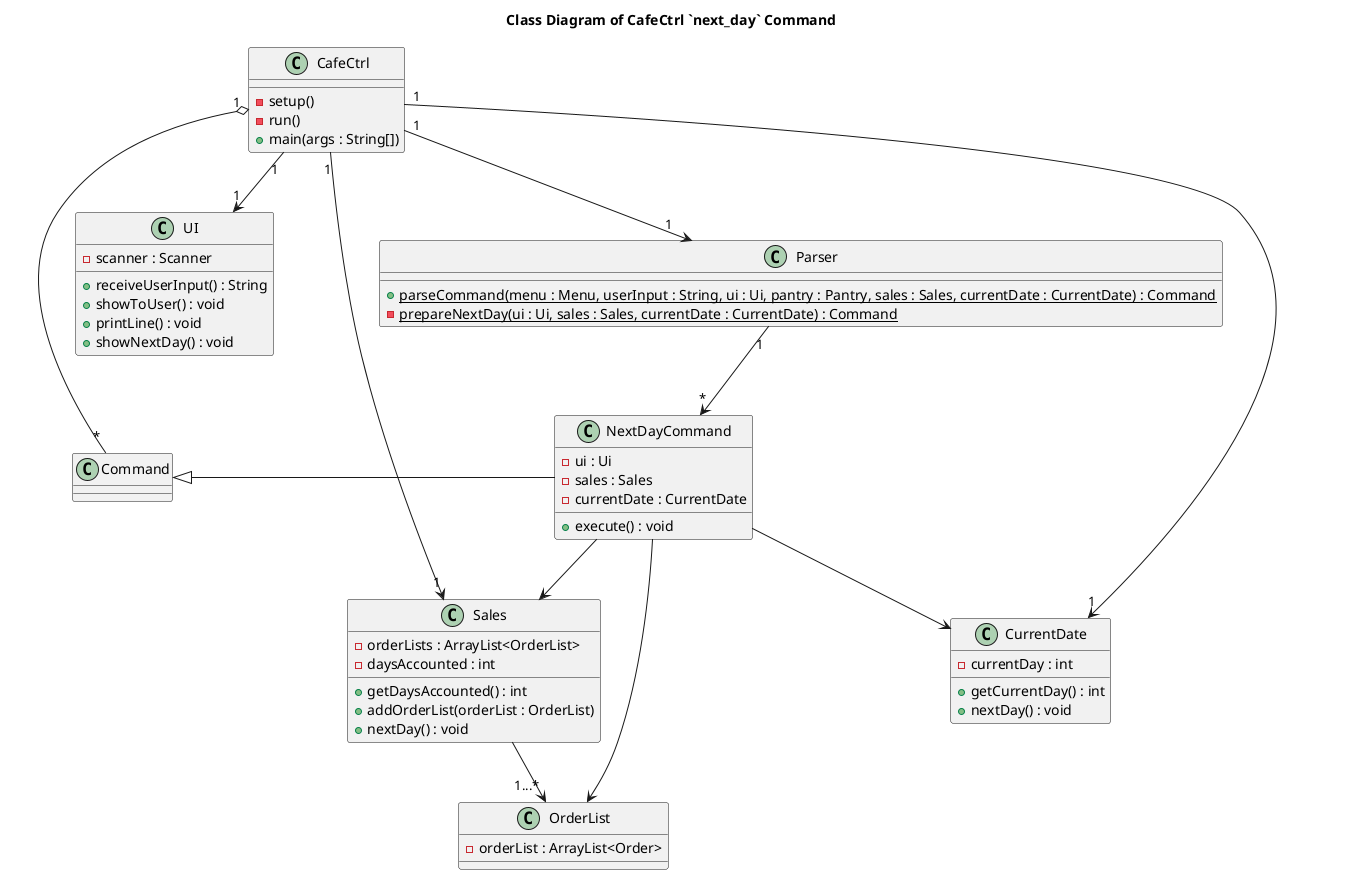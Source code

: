 @startuml
'https://plantuml.com/class-diagram

title Class Diagram of CafeCtrl `next_day` Command

CafeCtrl "1" --> "1" UI
CafeCtrl "1" --> "1" Parser
CafeCtrl "1" --> "1" Sales
CafeCtrl "1" --> "1" CurrentDate
CafeCtrl "1" o-- "*" Command

Command <|- NextDayCommand
Parser "1" --> "*" NextDayCommand
NextDayCommand --> OrderList
NextDayCommand --> CurrentDate
NextDayCommand --> Sales
Sales --> "1...*" OrderList

class CafeCtrl {
- setup()
- run()
+ main(args : String[])
}

class Command {

}

class UI {
- scanner : Scanner
+ receiveUserInput() : String
+ showToUser() : void
+ printLine() : void
+ showNextDay() : void
}

class NextDayCommand {
- ui : Ui
- sales : Sales
- currentDate : CurrentDate
+ execute() : void
}

class Parser {
{static} + parseCommand(menu : Menu, userInput : String, ui : Ui, pantry : Pantry, sales : Sales, currentDate : CurrentDate) : Command
{static} - prepareNextDay(ui : Ui, sales : Sales, currentDate : CurrentDate) : Command
}

class OrderList {
- orderList : ArrayList<Order>
}

class Sales {
- orderLists : ArrayList<OrderList>
- daysAccounted : int
+ getDaysAccounted() : int
+ addOrderList(orderList : OrderList)
+ nextDay() : void
}

class CurrentDate {
- currentDay : int
+ getCurrentDay() : int
+ nextDay() : void
}

@enduml